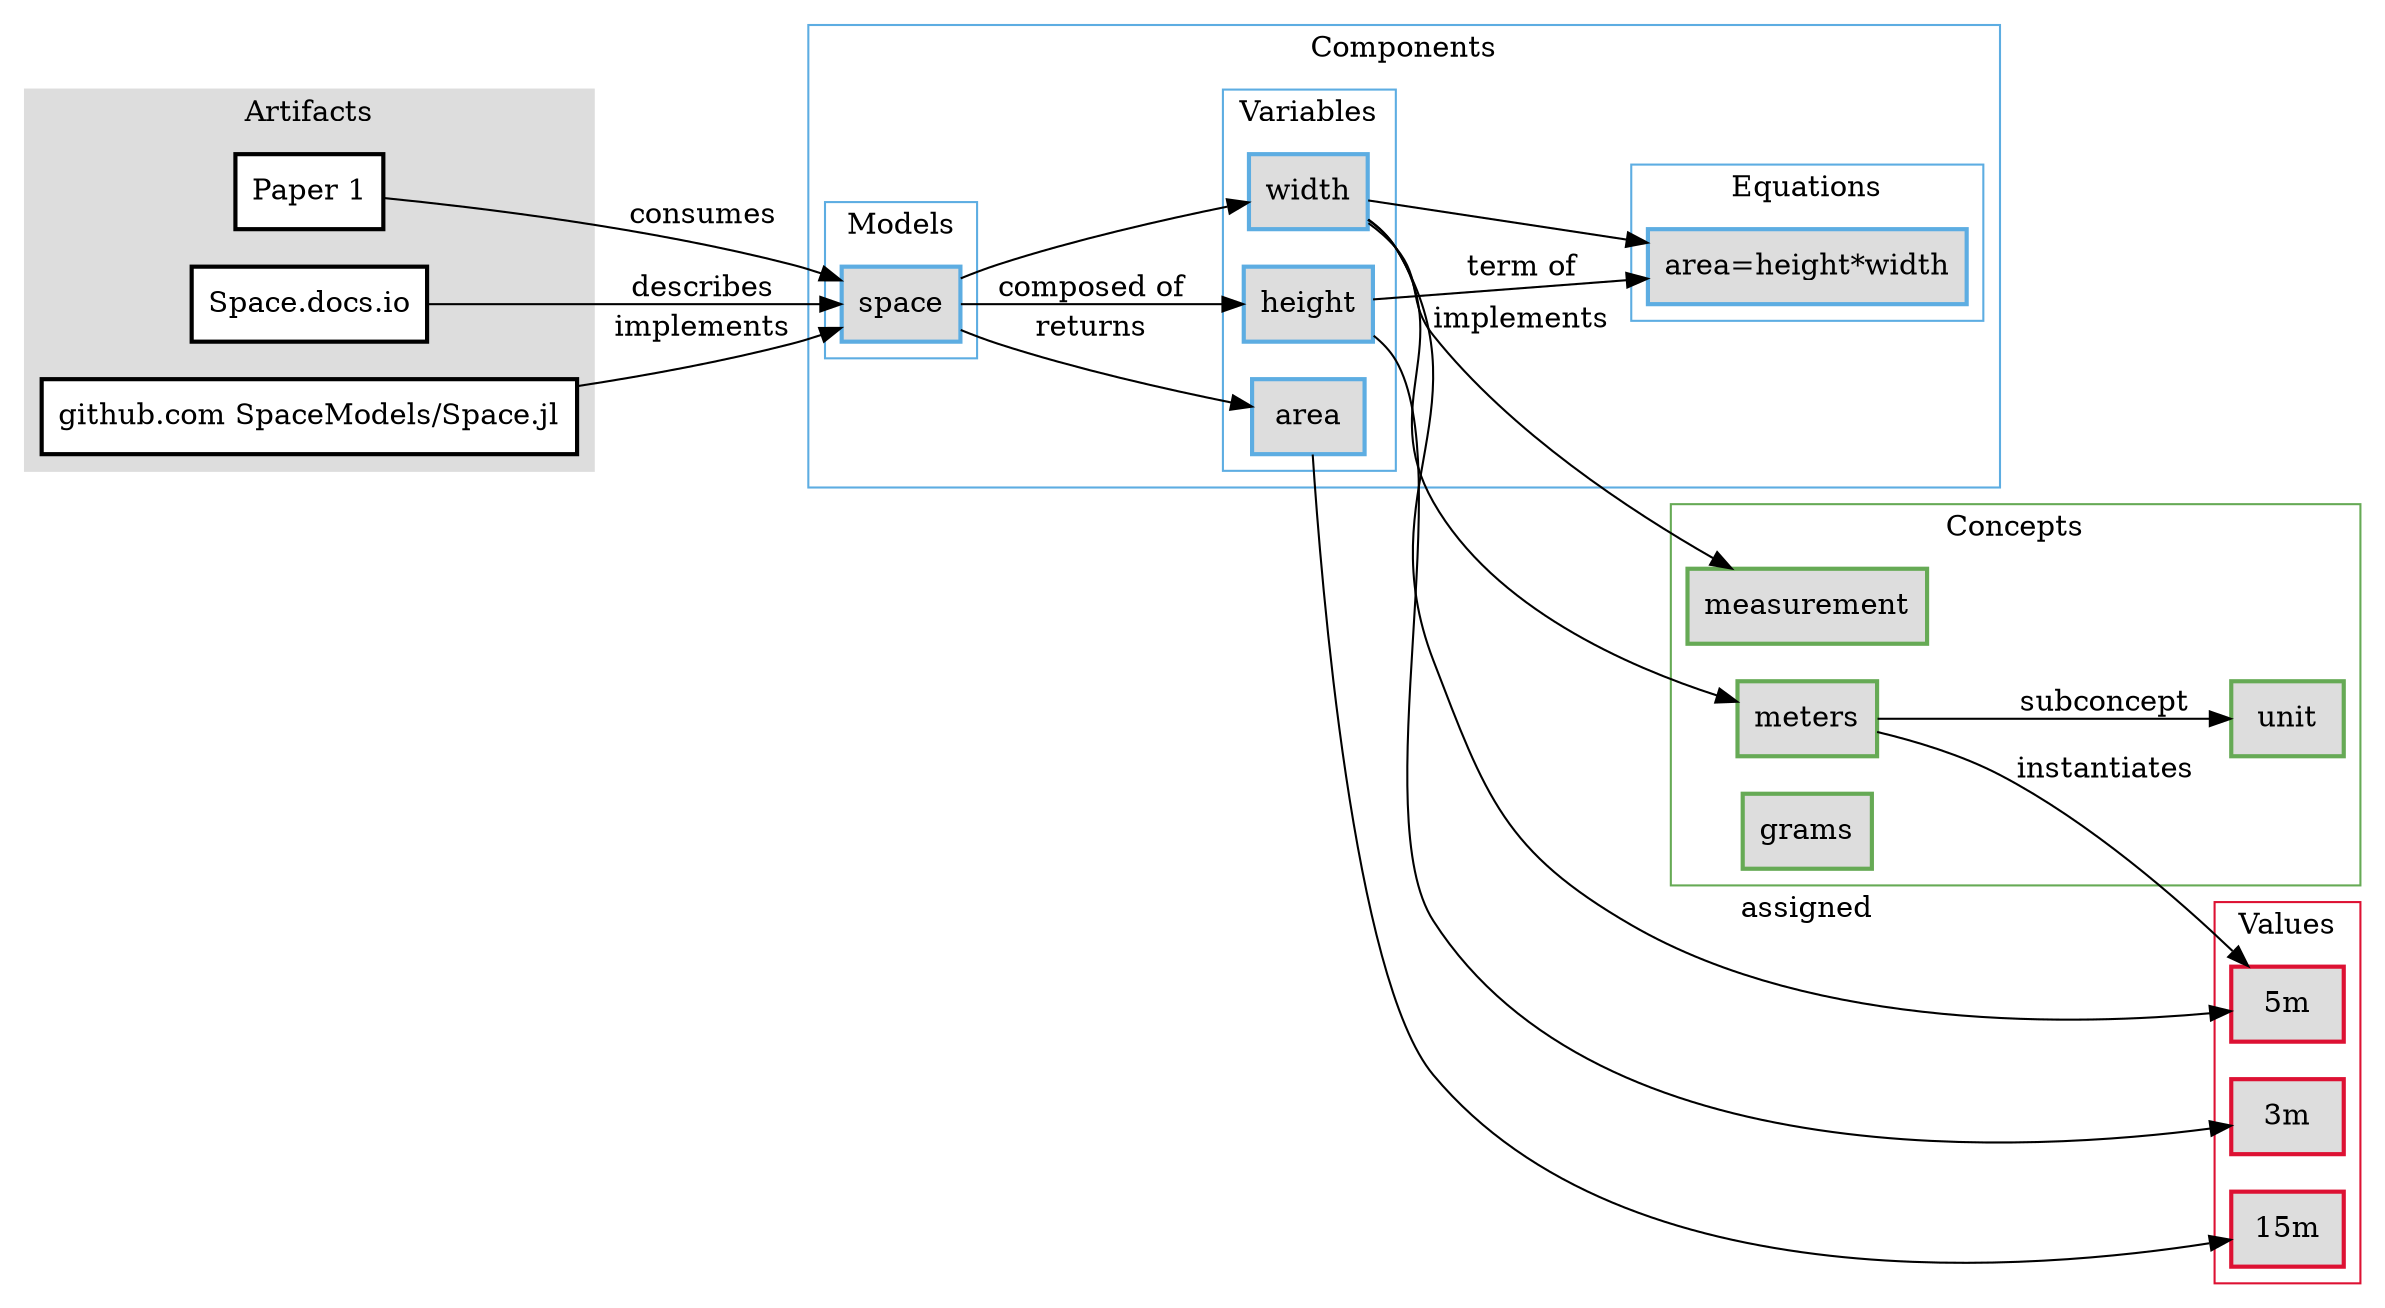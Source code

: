 digraph G{
    rankdir = "LR"
    node [shape=box,style="filled", fillcolor="#dddddd", penwidth=2.0]
	subgraph cluster_0 {
		style=filled;
    color="#dddddd"
		node [style=filled,fillcolor="#ffffff"];
		a0; a2; a3;
		label = "Artifacts";
		a0[label="Paper 1"];
		a2[label="Space.docs.io"];
		a3[label="github.com SpaceModels/Space.jl"];
	}

	subgraph cluster_1 {
		node [style=filled, color="#5DADE2", penwidth=2.0];
		b0; b1; b2; b3;
		label = "Components";
		color="#5DADE2";
		
		b1[label="height"];
		b2[label="area=height*width"];
		b3[label="width"];
		b4[label="area"];
		b1 -> b2 [label="term of"];
		b3 -> b2;
		subgraph cluster_10{b0[label="space"]; label="Models";
		}
		subgraph cluster_11{b1; b3; b4; label="Variables"};
		subgraph cluster_12{b2; label="Equations"};
	}
	subgraph cluster_2 {
		node [style=filled, color="#66AA55", penwidth=2.0];
		c0; c1; c2; c3;
		c0[label="measurement"];
		c1[label="meters"];
		c2[label="unit"];
		c3[label="grams"];
		label = "Concepts";
		c1 -> c2 [label="subconcept"];
		color="#66AA55";
	}
	subgraph cluster_3 {
		node [style=filled, color="#DD1133", penwidth=2.0];
		d1 d2 d3;
		d1[label="5m"];
		d2[label="3m"];
		d3[label="15m"];
		
		label = "Values";
		color="#DD1133";
	}
	a2 -> b0 [label="describes"];
	a0 -> b0 [label="consumes"];
	b0 -> b1 [label="composed of"];
	b0 -> b4 [label="returns"];
	b0 -> b3;
	b3 -> c0 [label="implements"];
	b3 -> d1 [label="assigned"];
	b1 -> d2 [label=""];
	b4 -> d3 [label=""];
	b3 -> c1;
	c1 -> d1 [label="instantiates"];
	a3 -> b0 [label="implements"];
}
